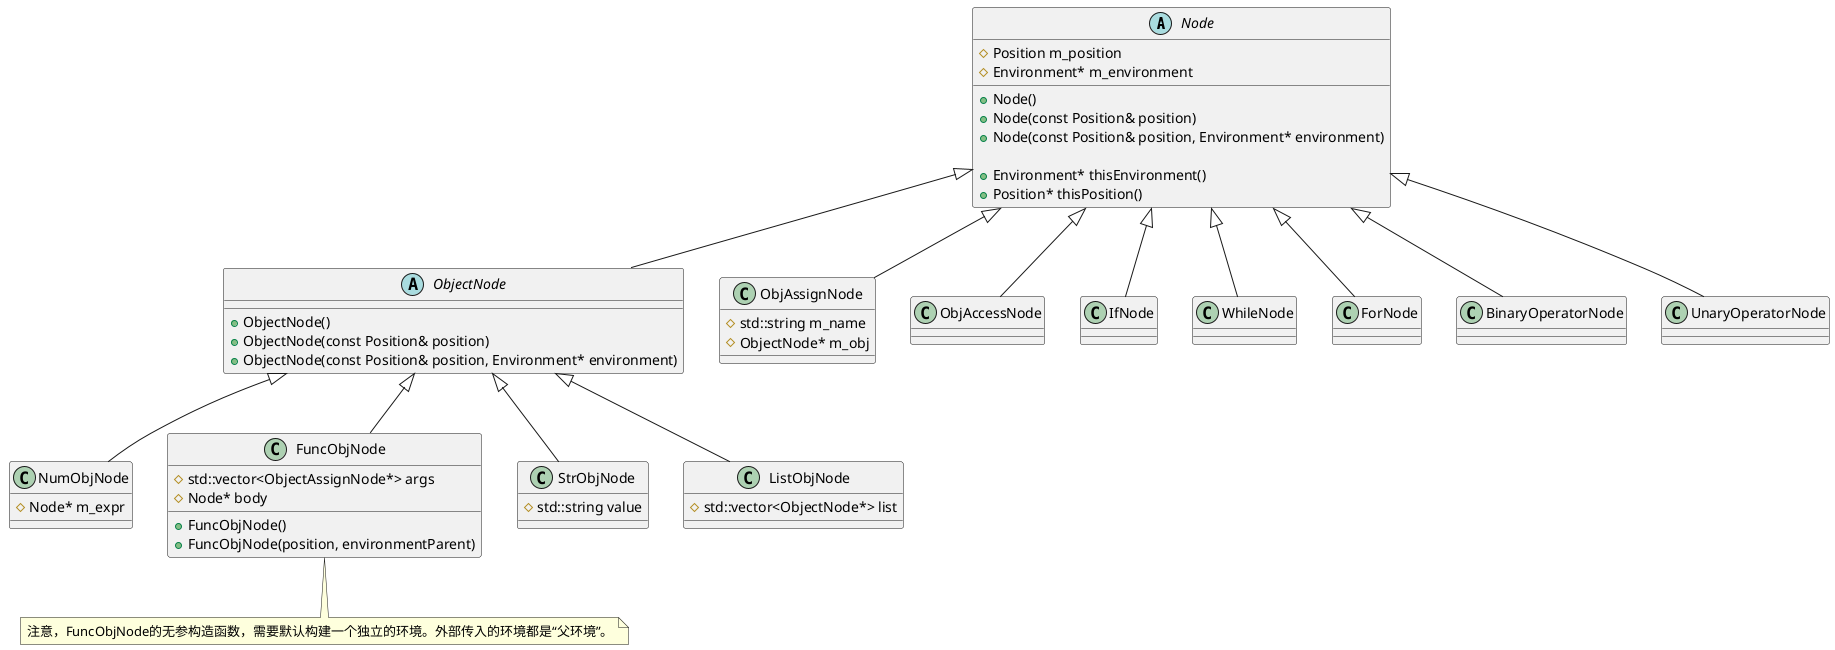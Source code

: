 @startuml
'!include https://unpkg.com/plantuml-style-c4@latest/core.puml
'!theme std

'https://plantuml.com/class-diagram
abstract class Node{
    # Position m_position
    # Environment* m_environment

    + Node()
    + Node(const Position& position)
    + Node(const Position& position, Environment* environment)

    + Environment* thisEnvironment()
    + Position* thisPosition()
}

abstract class ObjectNode{
    + ObjectNode()
    + ObjectNode(const Position& position)
    + ObjectNode(const Position& position, Environment* environment)
}
class NumObjNode{
    # Node* m_expr
}
class FuncObjNode{
    # std::vector<ObjectAssignNode*> args
    # Node* body

    + FuncObjNode()
    + FuncObjNode(position, environmentParent)
}
note bottom: 注意，FuncObjNode的无参构造函数，需要默认构建一个独立的环境。外部传入的环境都是“父环境”。
class StrObjNode{
    # std::string value
}
class ListObjNode{
    # std::vector<ObjectNode*> list
}

ObjectNode <|-- NumObjNode
ObjectNode <|-- FuncObjNode
ObjectNode <|-- StrObjNode
ObjectNode <|-- ListObjNode

class ObjAssignNode{
    # std::string m_name
    # ObjectNode* m_obj
}

class ObjAccessNode

Node <|-- ObjectNode
Node <|-- ObjAccessNode
Node <|-- ObjAssignNode
Node <|-- IfNode
Node <|-- WhileNode
Node <|-- ForNode
Node <|-- BinaryOperatorNode
Node <|-- UnaryOperatorNode

@enduml